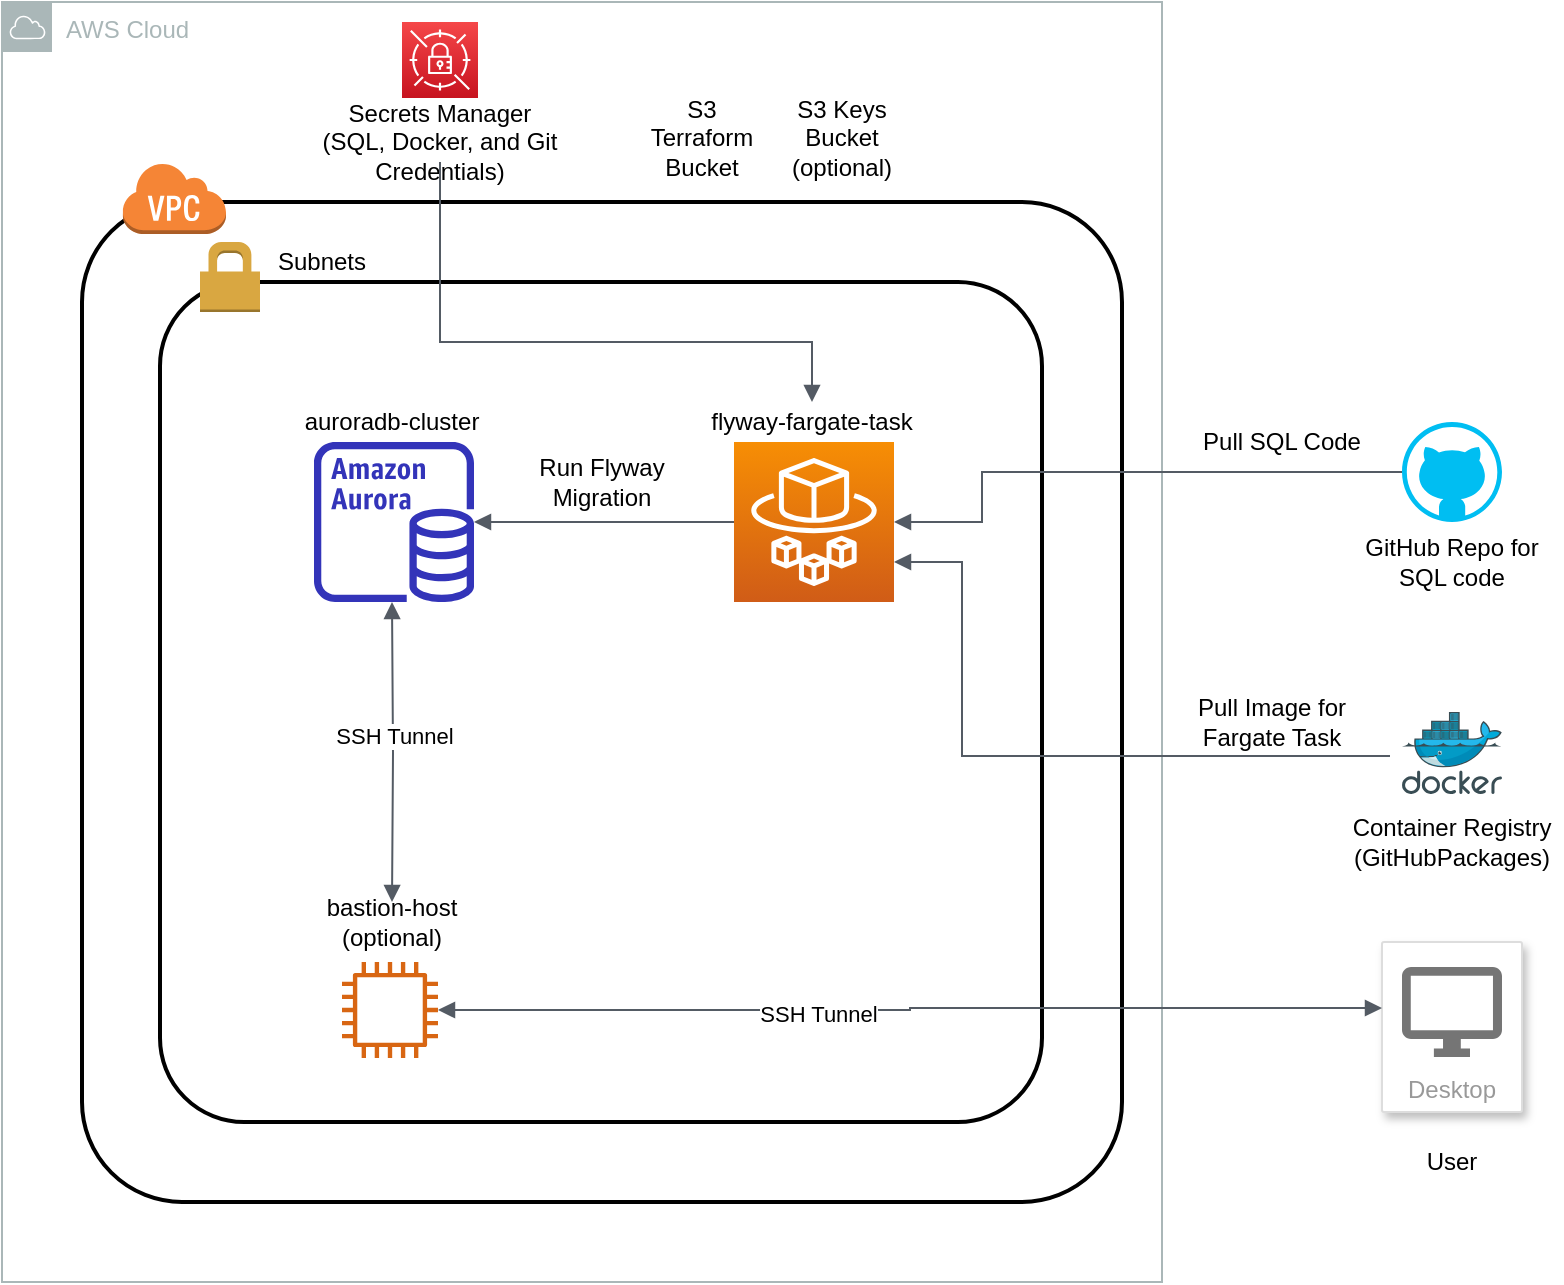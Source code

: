 <mxfile version="13.7.7" type="device"><diagram id="mBC_9yBJ_7mOJBYXTMtP" name="Page-1"><mxGraphModel dx="1186" dy="662" grid="1" gridSize="10" guides="1" tooltips="1" connect="1" arrows="1" fold="1" page="1" pageScale="1" pageWidth="850" pageHeight="1100" math="0" shadow="0"><root><mxCell id="0"/><mxCell id="1" parent="0"/><mxCell id="Z31Wqv4sDZQCNXXHQS27-1" value="AWS Cloud" style="outlineConnect=0;gradientColor=none;html=1;whiteSpace=wrap;fontSize=12;fontStyle=0;shape=mxgraph.aws4.group;grIcon=mxgraph.aws4.group_aws_cloud;strokeColor=#AAB7B8;fillColor=none;verticalAlign=top;align=left;spacingLeft=30;fontColor=#AAB7B8;dashed=0;" vertex="1" parent="1"><mxGeometry x="40" y="40" width="580" height="640" as="geometry"/></mxCell><mxCell id="Z31Wqv4sDZQCNXXHQS27-2" value="" style="rounded=1;arcSize=10;dashed=0;fillColor=none;gradientColor=none;strokeWidth=2;" vertex="1" parent="1"><mxGeometry x="80" y="140" width="520" height="500" as="geometry"/></mxCell><mxCell id="Z31Wqv4sDZQCNXXHQS27-3" value="" style="dashed=0;html=1;shape=mxgraph.aws3.virtual_private_cloud;fillColor=#F58536;gradientColor=none;dashed=0;" vertex="1" parent="1"><mxGeometry x="100" y="120" width="52" height="36" as="geometry"/></mxCell><mxCell id="Z31Wqv4sDZQCNXXHQS27-4" value="" style="outlineConnect=0;fontColor=#232F3E;gradientColor=#F54749;gradientDirection=north;fillColor=#C7131F;strokeColor=#ffffff;dashed=0;verticalLabelPosition=bottom;verticalAlign=top;align=center;html=1;fontSize=12;fontStyle=0;aspect=fixed;shape=mxgraph.aws4.resourceIcon;resIcon=mxgraph.aws4.secrets_manager;" vertex="1" parent="1"><mxGeometry x="240" y="50" width="38" height="38" as="geometry"/></mxCell><mxCell id="Z31Wqv4sDZQCNXXHQS27-5" value="" style="shape=image;html=1;verticalAlign=top;verticalLabelPosition=bottom;labelBackgroundColor=#ffffff;imageAspect=0;aspect=fixed;image=https://cdn2.iconfinder.com/data/icons/amazon-aws-stencils/100/Storage__Content_Delivery_Amazon_S3_Bucket-128.png" vertex="1" parent="1"><mxGeometry x="370" y="50" width="40" height="40" as="geometry"/></mxCell><mxCell id="Z31Wqv4sDZQCNXXHQS27-6" value="" style="shape=image;html=1;verticalAlign=top;verticalLabelPosition=bottom;labelBackgroundColor=#ffffff;imageAspect=0;aspect=fixed;image=https://cdn2.iconfinder.com/data/icons/amazon-aws-stencils/100/Storage__Content_Delivery_Amazon_S3_Bucket-128.png" vertex="1" parent="1"><mxGeometry x="440" y="50" width="40" height="40" as="geometry"/></mxCell><mxCell id="Z31Wqv4sDZQCNXXHQS27-7" value="Secrets Manager&lt;br&gt;(SQL, Docker, and Git Credentials)" style="text;html=1;strokeColor=none;fillColor=none;align=center;verticalAlign=middle;whiteSpace=wrap;rounded=0;" vertex="1" parent="1"><mxGeometry x="199" y="100" width="120" height="20" as="geometry"/></mxCell><mxCell id="Z31Wqv4sDZQCNXXHQS27-8" value="S3 Terraform Bucket" style="text;html=1;strokeColor=none;fillColor=none;align=center;verticalAlign=middle;whiteSpace=wrap;rounded=0;" vertex="1" parent="1"><mxGeometry x="370" y="98" width="40" height="20" as="geometry"/></mxCell><mxCell id="Z31Wqv4sDZQCNXXHQS27-9" value="S3 Keys Bucket (optional)" style="text;html=1;strokeColor=none;fillColor=none;align=center;verticalAlign=middle;whiteSpace=wrap;rounded=0;" vertex="1" parent="1"><mxGeometry x="440" y="98" width="40" height="20" as="geometry"/></mxCell><mxCell id="Z31Wqv4sDZQCNXXHQS27-10" value="" style="rounded=1;arcSize=10;dashed=0;fillColor=none;gradientColor=none;strokeWidth=2;" vertex="1" parent="1"><mxGeometry x="119" y="180" width="441" height="420" as="geometry"/></mxCell><mxCell id="Z31Wqv4sDZQCNXXHQS27-11" value="" style="dashed=0;html=1;shape=mxgraph.aws3.permissions;fillColor=#D9A741;gradientColor=none;dashed=0;" vertex="1" parent="1"><mxGeometry x="139" y="160" width="30" height="35" as="geometry"/></mxCell><mxCell id="Z31Wqv4sDZQCNXXHQS27-12" value="Subnets" style="text;html=1;strokeColor=none;fillColor=none;align=center;verticalAlign=middle;whiteSpace=wrap;rounded=0;" vertex="1" parent="1"><mxGeometry x="180" y="160" width="40" height="20" as="geometry"/></mxCell><mxCell id="Z31Wqv4sDZQCNXXHQS27-14" value="" style="outlineConnect=0;fontColor=#232F3E;gradientColor=none;fillColor=#3334B9;strokeColor=none;dashed=0;verticalLabelPosition=bottom;verticalAlign=top;align=center;html=1;fontSize=12;fontStyle=0;aspect=fixed;pointerEvents=1;shape=mxgraph.aws4.aurora_instance;" vertex="1" parent="1"><mxGeometry x="196" y="260" width="80" height="80" as="geometry"/></mxCell><mxCell id="Z31Wqv4sDZQCNXXHQS27-15" value="auroradb-cluster&lt;br&gt;" style="text;html=1;strokeColor=none;fillColor=none;align=center;verticalAlign=middle;whiteSpace=wrap;rounded=0;" vertex="1" parent="1"><mxGeometry x="190" y="240" width="90" height="20" as="geometry"/></mxCell><mxCell id="Z31Wqv4sDZQCNXXHQS27-16" value="" style="outlineConnect=0;fontColor=#232F3E;gradientColor=none;fillColor=#D86613;strokeColor=none;dashed=0;verticalLabelPosition=bottom;verticalAlign=top;align=center;html=1;fontSize=12;fontStyle=0;aspect=fixed;pointerEvents=1;shape=mxgraph.aws4.instance2;" vertex="1" parent="1"><mxGeometry x="210" y="520" width="48" height="48" as="geometry"/></mxCell><mxCell id="Z31Wqv4sDZQCNXXHQS27-17" value="bastion-host (optional)" style="text;html=1;strokeColor=none;fillColor=none;align=center;verticalAlign=middle;whiteSpace=wrap;rounded=0;" vertex="1" parent="1"><mxGeometry x="185" y="490" width="100" height="20" as="geometry"/></mxCell><mxCell id="Z31Wqv4sDZQCNXXHQS27-18" value="" style="outlineConnect=0;fontColor=#232F3E;gradientColor=#F78E04;gradientDirection=north;fillColor=#D05C17;strokeColor=#ffffff;dashed=0;verticalLabelPosition=bottom;verticalAlign=top;align=center;html=1;fontSize=12;fontStyle=0;aspect=fixed;shape=mxgraph.aws4.resourceIcon;resIcon=mxgraph.aws4.fargate;" vertex="1" parent="1"><mxGeometry x="406" y="260" width="80" height="80" as="geometry"/></mxCell><mxCell id="Z31Wqv4sDZQCNXXHQS27-19" value="flyway-fargate-task" style="text;html=1;strokeColor=none;fillColor=none;align=center;verticalAlign=middle;whiteSpace=wrap;rounded=0;" vertex="1" parent="1"><mxGeometry x="390" y="240" width="110" height="20" as="geometry"/></mxCell><mxCell id="Z31Wqv4sDZQCNXXHQS27-22" value="" style="verticalLabelPosition=bottom;html=1;verticalAlign=top;align=center;strokeColor=none;fillColor=#00BEF2;shape=mxgraph.azure.github_code;pointerEvents=1;" vertex="1" parent="1"><mxGeometry x="740" y="250" width="50" height="50" as="geometry"/></mxCell><mxCell id="Z31Wqv4sDZQCNXXHQS27-23" value="" style="aspect=fixed;html=1;points=[];align=center;image;fontSize=12;image=img/lib/mscae/Docker.svg;" vertex="1" parent="1"><mxGeometry x="740" y="395" width="50" height="41" as="geometry"/></mxCell><mxCell id="Z31Wqv4sDZQCNXXHQS27-24" value="GitHub Repo for SQL code" style="text;html=1;strokeColor=none;fillColor=none;align=center;verticalAlign=middle;whiteSpace=wrap;rounded=0;" vertex="1" parent="1"><mxGeometry x="720" y="310" width="90" height="20" as="geometry"/></mxCell><mxCell id="Z31Wqv4sDZQCNXXHQS27-26" value="Container Registry &lt;br&gt;(GitHubPackages)" style="text;html=1;strokeColor=none;fillColor=none;align=center;verticalAlign=middle;whiteSpace=wrap;rounded=0;" vertex="1" parent="1"><mxGeometry x="710" y="450" width="110" height="20" as="geometry"/></mxCell><mxCell id="Z31Wqv4sDZQCNXXHQS27-27" value="Desktop" style="strokeColor=#dddddd;shadow=1;strokeWidth=1;rounded=1;absoluteArcSize=1;arcSize=2;labelPosition=center;verticalLabelPosition=middle;align=center;verticalAlign=bottom;spacingLeft=0;fontColor=#999999;fontSize=12;whiteSpace=wrap;spacingBottom=2;" vertex="1" parent="1"><mxGeometry x="730" y="510" width="70" height="85" as="geometry"/></mxCell><mxCell id="Z31Wqv4sDZQCNXXHQS27-28" value="" style="dashed=0;connectable=0;html=1;fillColor=#757575;strokeColor=none;shape=mxgraph.gcp2.desktop;part=1;" vertex="1" parent="Z31Wqv4sDZQCNXXHQS27-27"><mxGeometry x="0.5" width="50" height="45" relative="1" as="geometry"><mxPoint x="-25" y="12.5" as="offset"/></mxGeometry></mxCell><mxCell id="Z31Wqv4sDZQCNXXHQS27-29" value="User" style="text;html=1;strokeColor=none;fillColor=none;align=center;verticalAlign=middle;whiteSpace=wrap;rounded=0;" vertex="1" parent="1"><mxGeometry x="745" y="610" width="40" height="20" as="geometry"/></mxCell><mxCell id="Z31Wqv4sDZQCNXXHQS27-34" value="" style="edgeStyle=orthogonalEdgeStyle;html=1;endArrow=block;elbow=vertical;startArrow=block;startFill=1;endFill=1;strokeColor=#545B64;rounded=0;" edge="1" parent="1" source="Z31Wqv4sDZQCNXXHQS27-16"><mxGeometry width="100" relative="1" as="geometry"><mxPoint x="370" y="330" as="sourcePoint"/><mxPoint x="730" y="543" as="targetPoint"/><Array as="points"><mxPoint x="494" y="544"/><mxPoint x="494" y="543"/></Array></mxGeometry></mxCell><mxCell id="Z31Wqv4sDZQCNXXHQS27-38" value="SSH Tunnel" style="edgeLabel;html=1;align=center;verticalAlign=middle;resizable=0;points=[];" vertex="1" connectable="0" parent="Z31Wqv4sDZQCNXXHQS27-34"><mxGeometry x="-0.197" y="-2" relative="1" as="geometry"><mxPoint as="offset"/></mxGeometry></mxCell><mxCell id="Z31Wqv4sDZQCNXXHQS27-36" value="" style="edgeStyle=orthogonalEdgeStyle;html=1;endArrow=block;elbow=vertical;startArrow=block;startFill=1;endFill=1;strokeColor=#545B64;rounded=0;entryX=0.5;entryY=0;entryDx=0;entryDy=0;" edge="1" parent="1" target="Z31Wqv4sDZQCNXXHQS27-17"><mxGeometry width="100" relative="1" as="geometry"><mxPoint x="235" y="340" as="sourcePoint"/><mxPoint x="470" y="550" as="targetPoint"/></mxGeometry></mxCell><mxCell id="Z31Wqv4sDZQCNXXHQS27-39" value="SSH Tunnel" style="edgeLabel;html=1;align=center;verticalAlign=middle;resizable=0;points=[];" vertex="1" connectable="0" parent="Z31Wqv4sDZQCNXXHQS27-36"><mxGeometry x="-0.107" relative="1" as="geometry"><mxPoint as="offset"/></mxGeometry></mxCell><mxCell id="Z31Wqv4sDZQCNXXHQS27-37" value="" style="edgeStyle=orthogonalEdgeStyle;html=1;endArrow=none;elbow=vertical;startArrow=block;startFill=1;strokeColor=#545B64;rounded=0;" edge="1" parent="1" source="Z31Wqv4sDZQCNXXHQS27-14" target="Z31Wqv4sDZQCNXXHQS27-18"><mxGeometry width="100" relative="1" as="geometry"><mxPoint x="370" y="370" as="sourcePoint"/><mxPoint x="470" y="370" as="targetPoint"/></mxGeometry></mxCell><mxCell id="Z31Wqv4sDZQCNXXHQS27-41" value="Run Flyway Migration" style="text;html=1;strokeColor=none;fillColor=none;align=center;verticalAlign=middle;whiteSpace=wrap;rounded=0;" vertex="1" parent="1"><mxGeometry x="290" y="270" width="100" height="20" as="geometry"/></mxCell><mxCell id="Z31Wqv4sDZQCNXXHQS27-42" value="" style="edgeStyle=orthogonalEdgeStyle;html=1;endArrow=none;elbow=vertical;startArrow=block;startFill=1;strokeColor=#545B64;rounded=0;entryX=-0.12;entryY=0.537;entryDx=0;entryDy=0;entryPerimeter=0;" edge="1" parent="1" source="Z31Wqv4sDZQCNXXHQS27-18" target="Z31Wqv4sDZQCNXXHQS27-23"><mxGeometry width="100" relative="1" as="geometry"><mxPoint x="370" y="350" as="sourcePoint"/><mxPoint x="470" y="350" as="targetPoint"/><Array as="points"><mxPoint x="520" y="320"/><mxPoint x="520" y="417"/></Array></mxGeometry></mxCell><mxCell id="Z31Wqv4sDZQCNXXHQS27-43" value="" style="edgeStyle=orthogonalEdgeStyle;html=1;endArrow=none;elbow=vertical;startArrow=block;startFill=1;strokeColor=#545B64;rounded=0;entryX=0;entryY=0.5;entryDx=0;entryDy=0;entryPerimeter=0;" edge="1" parent="1" source="Z31Wqv4sDZQCNXXHQS27-18" target="Z31Wqv4sDZQCNXXHQS27-22"><mxGeometry width="100" relative="1" as="geometry"><mxPoint x="370" y="350" as="sourcePoint"/><mxPoint x="470" y="350" as="targetPoint"/><Array as="points"><mxPoint x="530" y="300"/><mxPoint x="530" y="275"/></Array></mxGeometry></mxCell><mxCell id="Z31Wqv4sDZQCNXXHQS27-44" value="Pull SQL Code" style="text;html=1;strokeColor=none;fillColor=none;align=center;verticalAlign=middle;whiteSpace=wrap;rounded=0;" vertex="1" parent="1"><mxGeometry x="620" y="250" width="120" height="20" as="geometry"/></mxCell><mxCell id="Z31Wqv4sDZQCNXXHQS27-45" value="Pull Image for Fargate Task" style="text;html=1;strokeColor=none;fillColor=none;align=center;verticalAlign=middle;whiteSpace=wrap;rounded=0;" vertex="1" parent="1"><mxGeometry x="620" y="390" width="110" height="20" as="geometry"/></mxCell><mxCell id="Z31Wqv4sDZQCNXXHQS27-46" value="" style="edgeStyle=orthogonalEdgeStyle;html=1;endArrow=none;elbow=vertical;startArrow=block;startFill=1;strokeColor=#545B64;rounded=0;exitX=0.5;exitY=0;exitDx=0;exitDy=0;entryX=0.5;entryY=1;entryDx=0;entryDy=0;" edge="1" parent="1" source="Z31Wqv4sDZQCNXXHQS27-19" target="Z31Wqv4sDZQCNXXHQS27-7"><mxGeometry width="100" relative="1" as="geometry"><mxPoint x="370" y="310" as="sourcePoint"/><mxPoint x="470" y="310" as="targetPoint"/><Array as="points"><mxPoint x="445" y="210"/><mxPoint x="259" y="210"/></Array></mxGeometry></mxCell></root></mxGraphModel></diagram></mxfile>